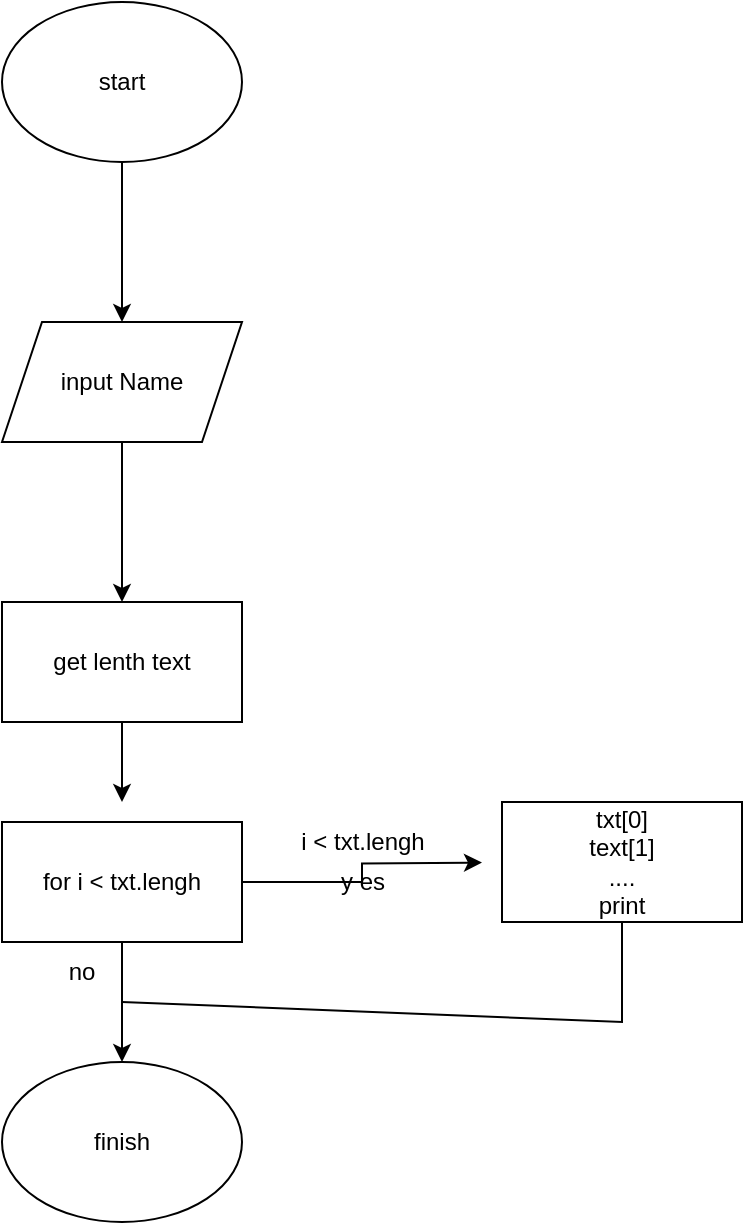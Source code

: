 <mxfile version="17.4.5" type="github"><diagram id="IcOIb2mMILL1FRc-lBqG" name="Page-1"><mxGraphModel dx="813" dy="430" grid="1" gridSize="10" guides="1" tooltips="1" connect="1" arrows="1" fold="1" page="1" pageScale="1" pageWidth="850" pageHeight="1100" math="0" shadow="0"><root><mxCell id="0"/><mxCell id="1" parent="0"/><mxCell id="4faAwm8BUKizv6Fl7jQ5-3" style="edgeStyle=orthogonalEdgeStyle;rounded=0;orthogonalLoop=1;jettySize=auto;html=1;entryX=0.5;entryY=0;entryDx=0;entryDy=0;" edge="1" parent="1" source="4faAwm8BUKizv6Fl7jQ5-1" target="4faAwm8BUKizv6Fl7jQ5-2"><mxGeometry relative="1" as="geometry"/></mxCell><mxCell id="4faAwm8BUKizv6Fl7jQ5-1" value="start" style="ellipse;whiteSpace=wrap;html=1;" vertex="1" parent="1"><mxGeometry x="250" y="230" width="120" height="80" as="geometry"/></mxCell><mxCell id="4faAwm8BUKizv6Fl7jQ5-4" style="edgeStyle=orthogonalEdgeStyle;rounded=0;orthogonalLoop=1;jettySize=auto;html=1;" edge="1" parent="1" source="4faAwm8BUKizv6Fl7jQ5-2"><mxGeometry relative="1" as="geometry"><mxPoint x="310" y="530" as="targetPoint"/></mxGeometry></mxCell><mxCell id="4faAwm8BUKizv6Fl7jQ5-2" value="input Name" style="shape=parallelogram;perimeter=parallelogramPerimeter;whiteSpace=wrap;html=1;fixedSize=1;" vertex="1" parent="1"><mxGeometry x="250" y="390" width="120" height="60" as="geometry"/></mxCell><mxCell id="4faAwm8BUKizv6Fl7jQ5-7" style="edgeStyle=orthogonalEdgeStyle;rounded=0;orthogonalLoop=1;jettySize=auto;html=1;" edge="1" parent="1" source="4faAwm8BUKizv6Fl7jQ5-5"><mxGeometry relative="1" as="geometry"><mxPoint x="310" y="630" as="targetPoint"/></mxGeometry></mxCell><mxCell id="4faAwm8BUKizv6Fl7jQ5-5" value="get lenth text" style="rounded=0;whiteSpace=wrap;html=1;" vertex="1" parent="1"><mxGeometry x="250" y="530" width="120" height="60" as="geometry"/></mxCell><mxCell id="4faAwm8BUKizv6Fl7jQ5-12" style="edgeStyle=orthogonalEdgeStyle;rounded=0;orthogonalLoop=1;jettySize=auto;html=1;exitX=1;exitY=0.5;exitDx=0;exitDy=0;" edge="1" parent="1" source="4faAwm8BUKizv6Fl7jQ5-10"><mxGeometry relative="1" as="geometry"><mxPoint x="490" y="660.286" as="targetPoint"/></mxGeometry></mxCell><mxCell id="4faAwm8BUKizv6Fl7jQ5-24" style="edgeStyle=orthogonalEdgeStyle;rounded=0;orthogonalLoop=1;jettySize=auto;html=1;" edge="1" parent="1" source="4faAwm8BUKizv6Fl7jQ5-10" target="4faAwm8BUKizv6Fl7jQ5-23"><mxGeometry relative="1" as="geometry"/></mxCell><mxCell id="4faAwm8BUKizv6Fl7jQ5-10" value="for i &amp;lt; txt.lengh" style="rounded=0;whiteSpace=wrap;html=1;" vertex="1" parent="1"><mxGeometry x="250" y="640" width="120" height="60" as="geometry"/></mxCell><mxCell id="4faAwm8BUKizv6Fl7jQ5-13" value="i &amp;lt; txt.lengh" style="text;html=1;align=center;verticalAlign=middle;resizable=0;points=[];autosize=1;strokeColor=none;fillColor=none;" vertex="1" parent="1"><mxGeometry x="390" y="640" width="80" height="20" as="geometry"/></mxCell><mxCell id="4faAwm8BUKizv6Fl7jQ5-18" value="&lt;div&gt;txt[0]&lt;/div&gt;&lt;div&gt;text[1]&lt;/div&gt;&lt;div&gt;....&lt;/div&gt;&lt;div&gt;print&lt;br&gt;&lt;/div&gt;" style="rounded=0;whiteSpace=wrap;html=1;" vertex="1" parent="1"><mxGeometry x="500" y="630" width="120" height="60" as="geometry"/></mxCell><mxCell id="4faAwm8BUKizv6Fl7jQ5-19" value="y es" style="text;html=1;align=center;verticalAlign=middle;resizable=0;points=[];autosize=1;strokeColor=none;fillColor=none;" vertex="1" parent="1"><mxGeometry x="410" y="660" width="40" height="20" as="geometry"/></mxCell><mxCell id="4faAwm8BUKizv6Fl7jQ5-23" value="finish" style="ellipse;whiteSpace=wrap;html=1;" vertex="1" parent="1"><mxGeometry x="250" y="760" width="120" height="80" as="geometry"/></mxCell><mxCell id="4faAwm8BUKizv6Fl7jQ5-27" value="" style="endArrow=none;html=1;rounded=0;entryX=0.5;entryY=1;entryDx=0;entryDy=0;" edge="1" parent="1" target="4faAwm8BUKizv6Fl7jQ5-18"><mxGeometry width="50" height="50" relative="1" as="geometry"><mxPoint x="310" y="730" as="sourcePoint"/><mxPoint x="300" y="680" as="targetPoint"/><Array as="points"><mxPoint x="560" y="740"/></Array></mxGeometry></mxCell><mxCell id="4faAwm8BUKizv6Fl7jQ5-28" value="no" style="text;html=1;strokeColor=none;fillColor=none;align=center;verticalAlign=middle;whiteSpace=wrap;rounded=0;" vertex="1" parent="1"><mxGeometry x="260" y="700" width="60" height="30" as="geometry"/></mxCell></root></mxGraphModel></diagram></mxfile>
